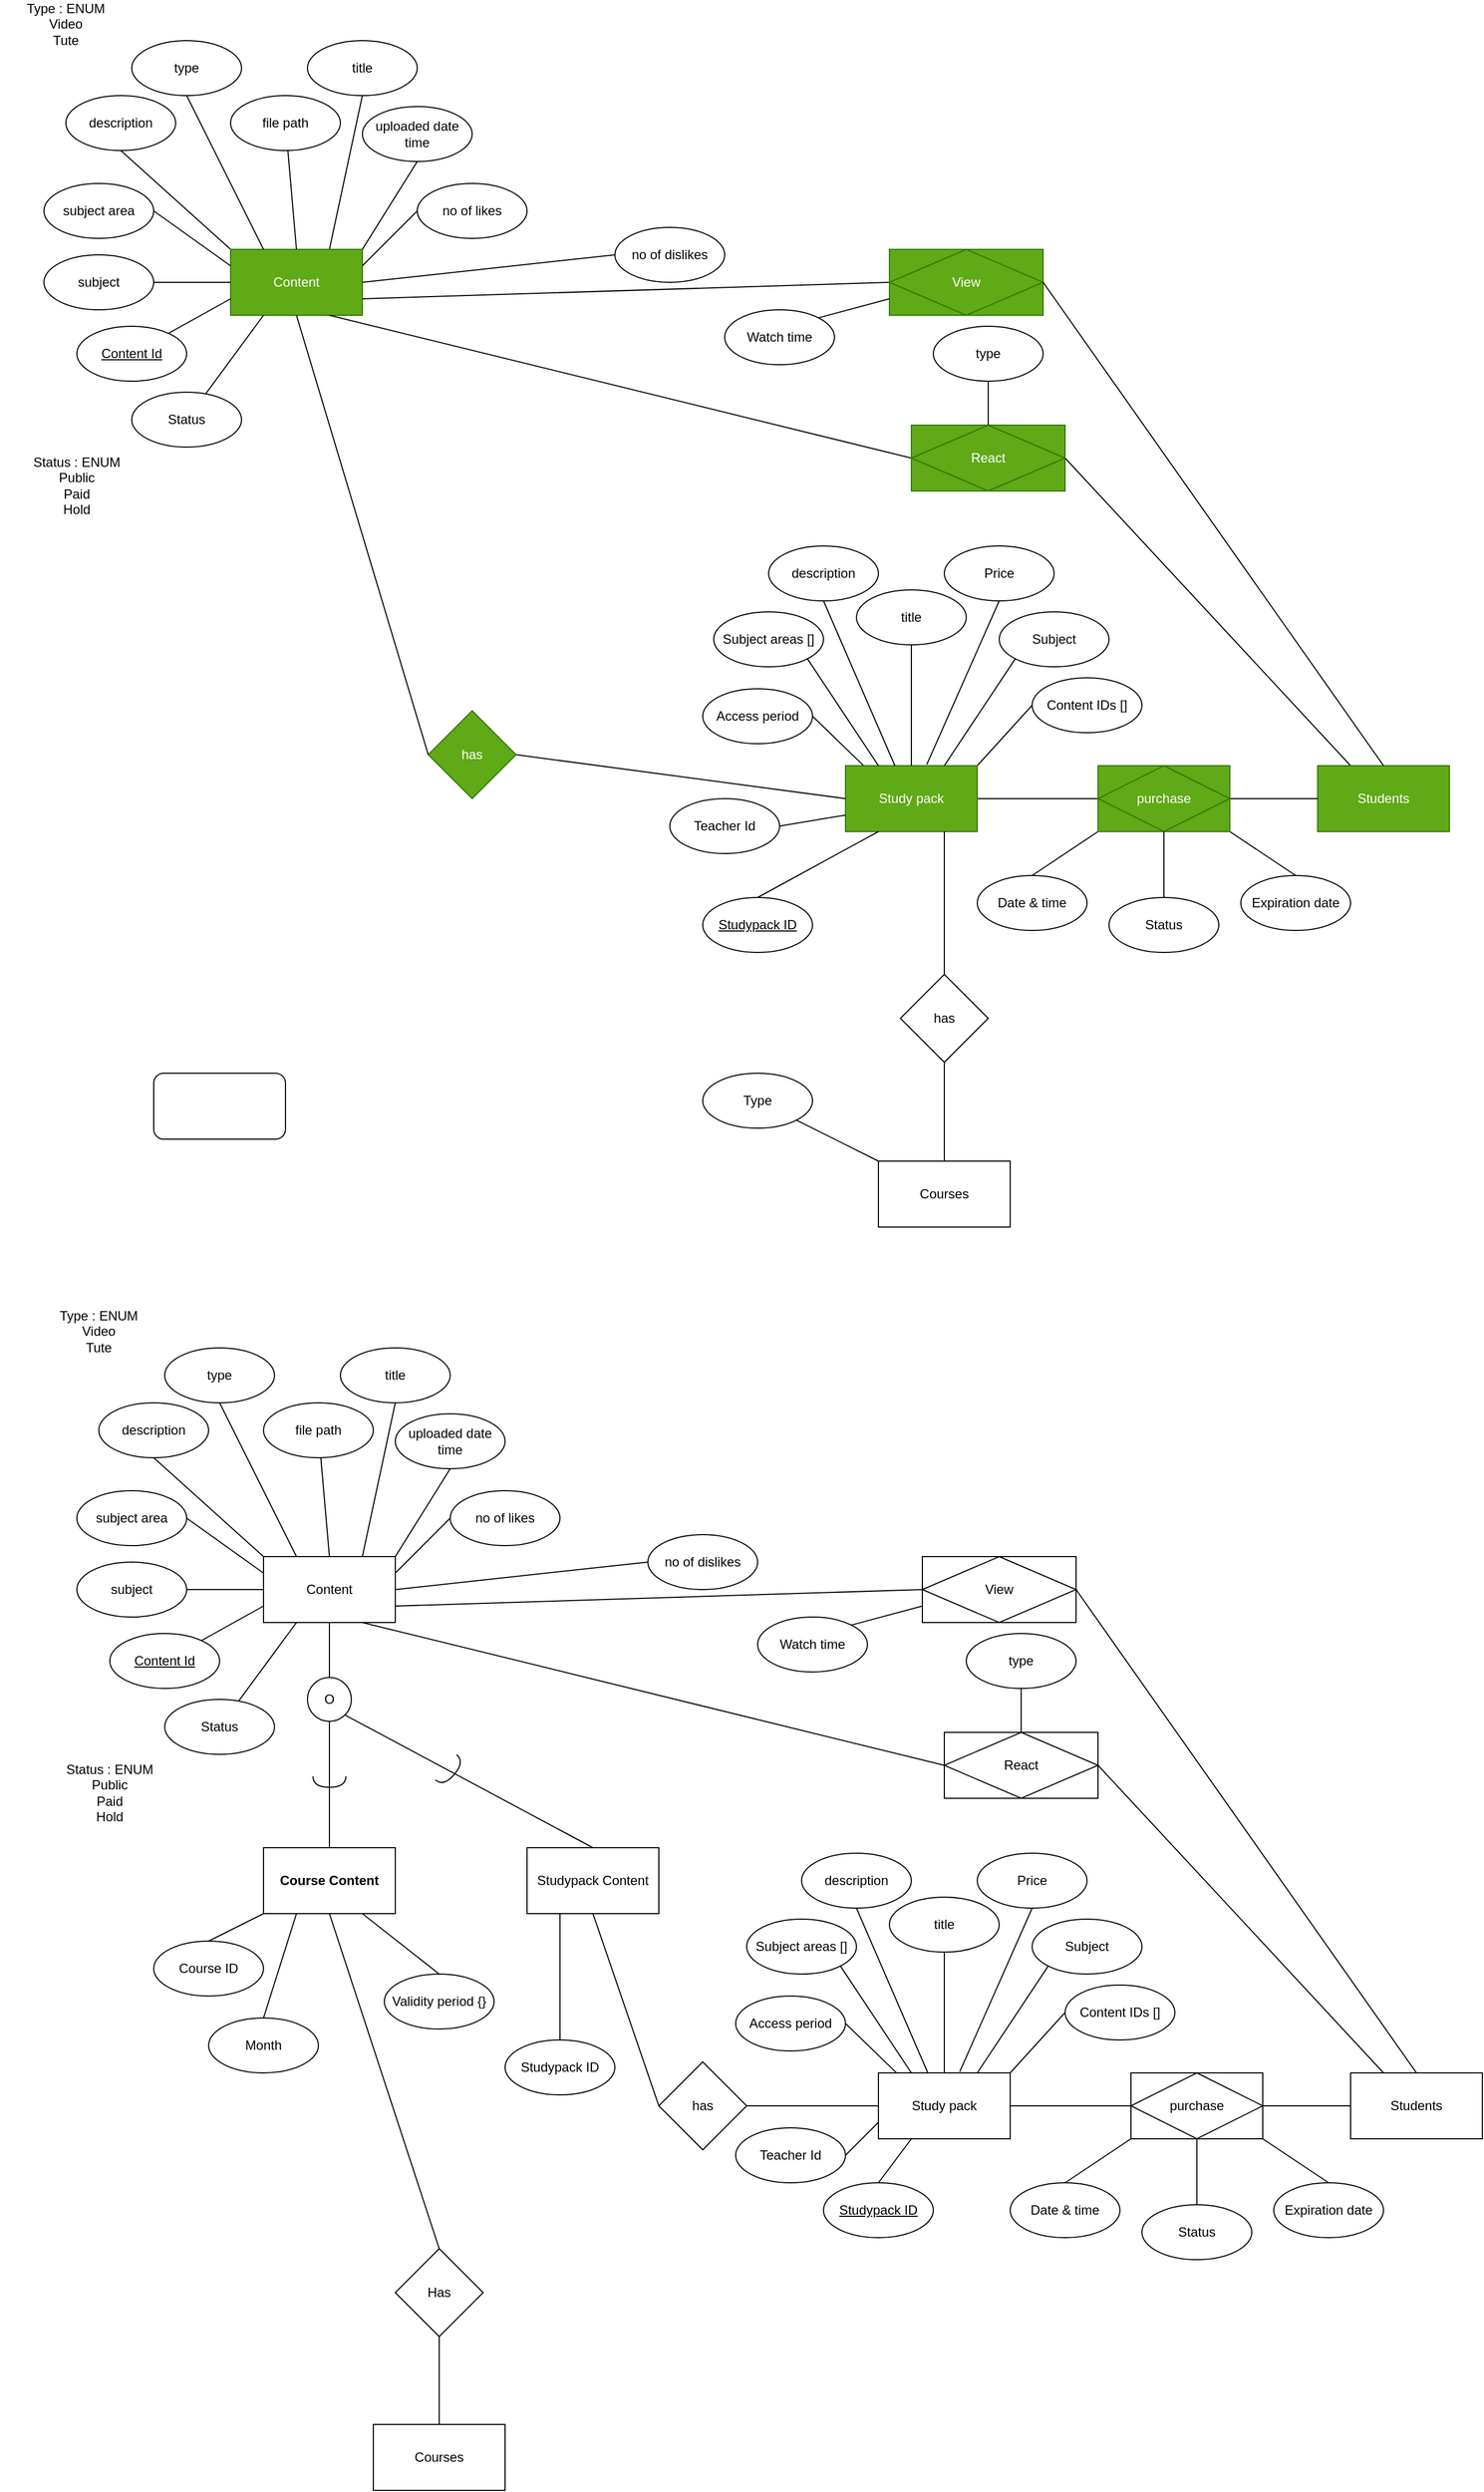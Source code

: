 <mxfile>
    <diagram id="90LHZGtPkR5dIsiS2F3q" name="Page-1">
        <mxGraphModel dx="2300" dy="4057" grid="1" gridSize="10" guides="1" tooltips="1" connect="1" arrows="1" fold="1" page="1" pageScale="1" pageWidth="850" pageHeight="1100" math="0" shadow="0">
            <root>
                <mxCell id="0"/>
                <mxCell id="1" parent="0"/>
                <mxCell id="2" style="edgeStyle=none;html=1;exitX=0.75;exitY=0;exitDx=0;exitDy=0;entryX=0.5;entryY=1;entryDx=0;entryDy=0;endArrow=none;endFill=0;" edge="1" parent="1" source="4" target="6">
                    <mxGeometry relative="1" as="geometry"/>
                </mxCell>
                <mxCell id="3" style="edgeStyle=none;html=1;exitX=0;exitY=0;exitDx=0;exitDy=0;entryX=0.5;entryY=1;entryDx=0;entryDy=0;endArrow=none;endFill=0;" edge="1" parent="1" source="4" target="7">
                    <mxGeometry relative="1" as="geometry"/>
                </mxCell>
                <mxCell id="4" value="Content" style="rounded=0;whiteSpace=wrap;html=1;" vertex="1" parent="1">
                    <mxGeometry x="-1220" y="-890" width="120" height="60" as="geometry"/>
                </mxCell>
                <mxCell id="5" value="type" style="ellipse;whiteSpace=wrap;html=1;" vertex="1" parent="1">
                    <mxGeometry x="-1310" y="-1080" width="100" height="50" as="geometry"/>
                </mxCell>
                <mxCell id="6" value="title" style="ellipse;whiteSpace=wrap;html=1;" vertex="1" parent="1">
                    <mxGeometry x="-1150" y="-1080" width="100" height="50" as="geometry"/>
                </mxCell>
                <mxCell id="7" value="description" style="ellipse;whiteSpace=wrap;html=1;" vertex="1" parent="1">
                    <mxGeometry x="-1370" y="-1030" width="100" height="50" as="geometry"/>
                </mxCell>
                <mxCell id="8" value="subject" style="ellipse;whiteSpace=wrap;html=1;" vertex="1" parent="1">
                    <mxGeometry x="-1390" y="-885" width="100" height="50" as="geometry"/>
                </mxCell>
                <mxCell id="9" value="subject area" style="ellipse;whiteSpace=wrap;html=1;" vertex="1" parent="1">
                    <mxGeometry x="-1390" y="-950" width="100" height="50" as="geometry"/>
                </mxCell>
                <mxCell id="10" value="no of likes" style="ellipse;whiteSpace=wrap;html=1;" vertex="1" parent="1">
                    <mxGeometry x="-1050" y="-950" width="100" height="50" as="geometry"/>
                </mxCell>
                <mxCell id="11" value="no of dislikes" style="ellipse;whiteSpace=wrap;html=1;" vertex="1" parent="1">
                    <mxGeometry x="-870" y="-910" width="100" height="50" as="geometry"/>
                </mxCell>
                <mxCell id="12" value="uploaded date time" style="ellipse;whiteSpace=wrap;html=1;" vertex="1" parent="1">
                    <mxGeometry x="-1100" y="-1020" width="100" height="50" as="geometry"/>
                </mxCell>
                <mxCell id="13" value="file path" style="ellipse;whiteSpace=wrap;html=1;" vertex="1" parent="1">
                    <mxGeometry x="-1220" y="-1030" width="100" height="50" as="geometry"/>
                </mxCell>
                <mxCell id="14" value="" style="endArrow=none;html=1;entryX=0.5;entryY=1;entryDx=0;entryDy=0;" edge="1" parent="1" target="5">
                    <mxGeometry width="50" height="50" relative="1" as="geometry">
                        <mxPoint x="-1190" y="-890" as="sourcePoint"/>
                        <mxPoint x="-1090" y="-850" as="targetPoint"/>
                    </mxGeometry>
                </mxCell>
                <mxCell id="15" value="" style="endArrow=none;html=1;exitX=1;exitY=0;exitDx=0;exitDy=0;entryX=0.5;entryY=1;entryDx=0;entryDy=0;" edge="1" parent="1" source="4" target="12">
                    <mxGeometry width="50" height="50" relative="1" as="geometry">
                        <mxPoint x="-1180" y="-880" as="sourcePoint"/>
                        <mxPoint x="-1260" y="-955" as="targetPoint"/>
                    </mxGeometry>
                </mxCell>
                <mxCell id="16" value="" style="endArrow=none;html=1;exitX=0.5;exitY=0;exitDx=0;exitDy=0;" edge="1" parent="1" source="4" target="13">
                    <mxGeometry width="50" height="50" relative="1" as="geometry">
                        <mxPoint x="-1150" y="-880" as="sourcePoint"/>
                        <mxPoint x="-1120" y="-1020" as="targetPoint"/>
                    </mxGeometry>
                </mxCell>
                <mxCell id="17" value="" style="endArrow=none;html=1;exitX=0;exitY=0.25;exitDx=0;exitDy=0;entryX=1;entryY=0.5;entryDx=0;entryDy=0;" edge="1" parent="1" source="4" target="9">
                    <mxGeometry width="50" height="50" relative="1" as="geometry">
                        <mxPoint x="-1180" y="-880" as="sourcePoint"/>
                        <mxPoint x="-1260" y="-955" as="targetPoint"/>
                    </mxGeometry>
                </mxCell>
                <mxCell id="18" value="" style="endArrow=none;html=1;exitX=1;exitY=0.25;exitDx=0;exitDy=0;entryX=0;entryY=0.5;entryDx=0;entryDy=0;" edge="1" parent="1" source="4" target="10">
                    <mxGeometry width="50" height="50" relative="1" as="geometry">
                        <mxPoint x="-1210" y="-865" as="sourcePoint"/>
                        <mxPoint x="-1280" y="-885" as="targetPoint"/>
                    </mxGeometry>
                </mxCell>
                <mxCell id="19" value="" style="endArrow=none;html=1;exitX=1;exitY=0.5;exitDx=0;exitDy=0;entryX=0;entryY=0.5;entryDx=0;entryDy=0;" edge="1" parent="1" source="4" target="11">
                    <mxGeometry width="50" height="50" relative="1" as="geometry">
                        <mxPoint x="-1210" y="-820" as="sourcePoint"/>
                        <mxPoint x="-1262.9" y="-728.7" as="targetPoint"/>
                    </mxGeometry>
                </mxCell>
                <mxCell id="20" value="" style="endArrow=none;html=1;exitX=0;exitY=0.5;exitDx=0;exitDy=0;entryX=1;entryY=0.5;entryDx=0;entryDy=0;" edge="1" parent="1" source="4" target="8">
                    <mxGeometry width="50" height="50" relative="1" as="geometry">
                        <mxPoint x="-1210.0" y="-835" as="sourcePoint"/>
                        <mxPoint x="-1303.4" y="-818.1" as="targetPoint"/>
                    </mxGeometry>
                </mxCell>
                <mxCell id="21" style="edgeStyle=none;html=1;exitX=0.25;exitY=0;exitDx=0;exitDy=0;entryX=1;entryY=0.5;entryDx=0;entryDy=0;endArrow=none;endFill=0;" edge="1" parent="1" source="22" target="74">
                    <mxGeometry relative="1" as="geometry"/>
                </mxCell>
                <mxCell id="22" value="Students" style="rounded=0;whiteSpace=wrap;html=1;" vertex="1" parent="1">
                    <mxGeometry x="-230" y="-420" width="120" height="60" as="geometry"/>
                </mxCell>
                <mxCell id="23" style="edgeStyle=none;html=1;exitX=1;exitY=0.5;exitDx=0;exitDy=0;entryX=0;entryY=0.5;entryDx=0;entryDy=0;endArrow=none;endFill=0;" edge="1" parent="1" source="25" target="44">
                    <mxGeometry relative="1" as="geometry"/>
                </mxCell>
                <mxCell id="24" style="edgeStyle=none;html=1;exitX=1;exitY=0;exitDx=0;exitDy=0;entryX=0;entryY=0.5;entryDx=0;entryDy=0;endArrow=none;endFill=0;" edge="1" parent="1" source="25" target="75">
                    <mxGeometry relative="1" as="geometry"/>
                </mxCell>
                <mxCell id="25" value="Study pack" style="rounded=0;whiteSpace=wrap;html=1;" vertex="1" parent="1">
                    <mxGeometry x="-660" y="-420" width="120" height="60" as="geometry"/>
                </mxCell>
                <mxCell id="26" style="edgeStyle=none;html=1;exitX=0.5;exitY=1;exitDx=0;exitDy=0;entryX=0.5;entryY=0;entryDx=0;entryDy=0;endArrow=none;endFill=0;" edge="1" parent="1" source="27" target="25">
                    <mxGeometry relative="1" as="geometry"/>
                </mxCell>
                <mxCell id="27" value="title" style="ellipse;whiteSpace=wrap;html=1;" vertex="1" parent="1">
                    <mxGeometry x="-650" y="-580" width="100" height="50" as="geometry"/>
                </mxCell>
                <mxCell id="28" style="edgeStyle=none;html=1;exitX=0.5;exitY=1;exitDx=0;exitDy=0;entryX=0.375;entryY=0;entryDx=0;entryDy=0;entryPerimeter=0;endArrow=none;endFill=0;" edge="1" parent="1" source="29" target="25">
                    <mxGeometry relative="1" as="geometry"/>
                </mxCell>
                <mxCell id="29" value="description" style="ellipse;whiteSpace=wrap;html=1;" vertex="1" parent="1">
                    <mxGeometry x="-730" y="-620" width="100" height="50" as="geometry"/>
                </mxCell>
                <mxCell id="30" style="edgeStyle=none;html=1;exitX=1;exitY=1;exitDx=0;exitDy=0;entryX=0.25;entryY=0;entryDx=0;entryDy=0;endArrow=none;endFill=0;" edge="1" parent="1" source="31" target="25">
                    <mxGeometry relative="1" as="geometry"/>
                </mxCell>
                <mxCell id="31" value="Subject areas []" style="ellipse;whiteSpace=wrap;html=1;" vertex="1" parent="1">
                    <mxGeometry x="-780" y="-560" width="100" height="50" as="geometry"/>
                </mxCell>
                <mxCell id="32" style="edgeStyle=none;html=1;exitX=0;exitY=1;exitDx=0;exitDy=0;entryX=0.75;entryY=0;entryDx=0;entryDy=0;endArrow=none;endFill=0;" edge="1" parent="1" source="33" target="25">
                    <mxGeometry relative="1" as="geometry"/>
                </mxCell>
                <mxCell id="33" value="Subject" style="ellipse;whiteSpace=wrap;html=1;" vertex="1" parent="1">
                    <mxGeometry x="-520" y="-560" width="100" height="50" as="geometry"/>
                </mxCell>
                <mxCell id="34" style="edgeStyle=none;html=1;exitX=0.5;exitY=1;exitDx=0;exitDy=0;entryX=0.617;entryY=-0.017;entryDx=0;entryDy=0;entryPerimeter=0;endArrow=none;endFill=0;" edge="1" parent="1" source="35" target="25">
                    <mxGeometry relative="1" as="geometry"/>
                </mxCell>
                <mxCell id="35" value="Price" style="ellipse;whiteSpace=wrap;html=1;" vertex="1" parent="1">
                    <mxGeometry x="-570" y="-620" width="100" height="50" as="geometry"/>
                </mxCell>
                <mxCell id="36" style="edgeStyle=none;html=1;exitX=0.5;exitY=0;exitDx=0;exitDy=0;entryX=0.5;entryY=1;entryDx=0;entryDy=0;endArrow=none;endFill=0;" edge="1" parent="1" source="37" target="47">
                    <mxGeometry relative="1" as="geometry"/>
                </mxCell>
                <mxCell id="37" value="Courses" style="rounded=0;whiteSpace=wrap;html=1;" vertex="1" parent="1">
                    <mxGeometry x="-1120" y="-100" width="120" height="60" as="geometry"/>
                </mxCell>
                <mxCell id="38" style="edgeStyle=none;html=1;exitX=1;exitY=0.5;exitDx=0;exitDy=0;entryX=0;entryY=0.5;entryDx=0;entryDy=0;endArrow=none;endFill=0;" edge="1" parent="1" source="40" target="25">
                    <mxGeometry relative="1" as="geometry"/>
                </mxCell>
                <mxCell id="39" style="edgeStyle=none;html=1;exitX=0;exitY=0.5;exitDx=0;exitDy=0;entryX=0.5;entryY=1;entryDx=0;entryDy=0;endArrow=none;endFill=0;" edge="1" parent="1" source="40" target="58">
                    <mxGeometry relative="1" as="geometry"/>
                </mxCell>
                <mxCell id="40" value="has" style="rhombus;whiteSpace=wrap;html=1;" vertex="1" parent="1">
                    <mxGeometry x="-860" y="-430" width="80" height="80" as="geometry"/>
                </mxCell>
                <mxCell id="41" style="edgeStyle=none;html=1;exitX=1;exitY=0.5;exitDx=0;exitDy=0;entryX=0;entryY=0.5;entryDx=0;entryDy=0;endArrow=none;endFill=0;" edge="1" parent="1" source="44" target="22">
                    <mxGeometry relative="1" as="geometry"/>
                </mxCell>
                <mxCell id="42" style="edgeStyle=none;html=1;exitX=0;exitY=1;exitDx=0;exitDy=0;entryX=0.5;entryY=0;entryDx=0;entryDy=0;endArrow=none;endFill=0;" edge="1" parent="1" source="44" target="50">
                    <mxGeometry relative="1" as="geometry"/>
                </mxCell>
                <mxCell id="43" style="edgeStyle=none;html=1;exitX=1;exitY=1;exitDx=0;exitDy=0;entryX=0.5;entryY=0;entryDx=0;entryDy=0;endArrow=none;endFill=0;" edge="1" parent="1" source="44" target="72">
                    <mxGeometry relative="1" as="geometry"/>
                </mxCell>
                <mxCell id="44" value="purchase" style="shape=associativeEntity;whiteSpace=wrap;html=1;align=center;" vertex="1" parent="1">
                    <mxGeometry x="-430" y="-420" width="120" height="60" as="geometry"/>
                </mxCell>
                <mxCell id="45" style="edgeStyle=none;html=1;exitX=0.5;exitY=0;exitDx=0;exitDy=0;entryX=0.5;entryY=1;entryDx=0;entryDy=0;endArrow=none;endFill=0;" edge="1" parent="1" source="55" target="4">
                    <mxGeometry relative="1" as="geometry">
                        <mxPoint x="-1160" y="-730" as="sourcePoint"/>
                    </mxGeometry>
                </mxCell>
                <mxCell id="46" style="edgeStyle=none;html=1;exitX=0.5;exitY=0;exitDx=0;exitDy=0;entryX=0.5;entryY=1;entryDx=0;entryDy=0;endArrow=none;endFill=0;" edge="1" parent="1" source="47" target="57">
                    <mxGeometry relative="1" as="geometry"/>
                </mxCell>
                <mxCell id="47" value="Has" style="rhombus;whiteSpace=wrap;html=1;" vertex="1" parent="1">
                    <mxGeometry x="-1100" y="-260" width="80" height="80" as="geometry"/>
                </mxCell>
                <mxCell id="48" style="edgeStyle=none;html=1;exitX=1;exitY=0.5;exitDx=0;exitDy=0;entryX=0.135;entryY=-0.005;entryDx=0;entryDy=0;entryPerimeter=0;endArrow=none;endFill=0;" edge="1" parent="1" source="49" target="25">
                    <mxGeometry relative="1" as="geometry"/>
                </mxCell>
                <mxCell id="49" value="Access period" style="ellipse;whiteSpace=wrap;html=1;" vertex="1" parent="1">
                    <mxGeometry x="-790" y="-490" width="100" height="50" as="geometry"/>
                </mxCell>
                <mxCell id="50" value="Date &amp;amp; time" style="ellipse;whiteSpace=wrap;html=1;" vertex="1" parent="1">
                    <mxGeometry x="-540" y="-320" width="100" height="50" as="geometry"/>
                </mxCell>
                <mxCell id="51" style="edgeStyle=none;html=1;exitX=0.5;exitY=0;exitDx=0;exitDy=0;entryX=0.5;entryY=1;entryDx=0;entryDy=0;endArrow=none;endFill=0;" edge="1" parent="1" source="52" target="44">
                    <mxGeometry relative="1" as="geometry"/>
                </mxCell>
                <mxCell id="52" value="Status" style="ellipse;whiteSpace=wrap;html=1;" vertex="1" parent="1">
                    <mxGeometry x="-420" y="-300" width="100" height="50" as="geometry"/>
                </mxCell>
                <mxCell id="53" style="edgeStyle=none;html=1;exitX=0.5;exitY=1;exitDx=0;exitDy=0;entryX=0.5;entryY=0;entryDx=0;entryDy=0;endArrow=none;endFill=0;" edge="1" parent="1" source="55" target="57">
                    <mxGeometry relative="1" as="geometry"/>
                </mxCell>
                <mxCell id="54" style="edgeStyle=none;html=1;exitX=1;exitY=1;exitDx=0;exitDy=0;entryX=0.5;entryY=0;entryDx=0;entryDy=0;endArrow=none;endFill=0;" edge="1" parent="1" source="55" target="58">
                    <mxGeometry relative="1" as="geometry"/>
                </mxCell>
                <mxCell id="55" value="O" style="ellipse;whiteSpace=wrap;html=1;aspect=fixed;" vertex="1" parent="1">
                    <mxGeometry x="-1180" y="-780" width="40" height="40" as="geometry"/>
                </mxCell>
                <mxCell id="56" style="edgeStyle=none;html=1;exitX=0.75;exitY=1;exitDx=0;exitDy=0;entryX=0.5;entryY=0;entryDx=0;entryDy=0;endArrow=none;endFill=0;" edge="1" parent="1" source="57" target="61">
                    <mxGeometry relative="1" as="geometry"/>
                </mxCell>
                <mxCell id="57" value="Course Content" style="rounded=0;whiteSpace=wrap;html=1;fontStyle=1" vertex="1" parent="1">
                    <mxGeometry x="-1220" y="-625" width="120" height="60" as="geometry"/>
                </mxCell>
                <mxCell id="58" value="Studypack Content" style="rounded=0;whiteSpace=wrap;html=1;" vertex="1" parent="1">
                    <mxGeometry x="-980" y="-625" width="120" height="60" as="geometry"/>
                </mxCell>
                <mxCell id="59" style="edgeStyle=none;html=1;exitX=0.5;exitY=0;exitDx=0;exitDy=0;entryX=0.25;entryY=1;entryDx=0;entryDy=0;endArrow=none;endFill=0;" edge="1" parent="1" source="60" target="57">
                    <mxGeometry relative="1" as="geometry"/>
                </mxCell>
                <mxCell id="60" value="Month" style="ellipse;whiteSpace=wrap;html=1;" vertex="1" parent="1">
                    <mxGeometry x="-1270" y="-470" width="100" height="50" as="geometry"/>
                </mxCell>
                <mxCell id="61" value="Validity period {}" style="ellipse;whiteSpace=wrap;html=1;" vertex="1" parent="1">
                    <mxGeometry x="-1110" y="-510" width="100" height="50" as="geometry"/>
                </mxCell>
                <mxCell id="62" style="edgeStyle=none;html=1;exitX=0.5;exitY=0;exitDx=0;exitDy=0;entryX=0;entryY=1;entryDx=0;entryDy=0;endArrow=none;endFill=0;" edge="1" parent="1" source="63" target="57">
                    <mxGeometry relative="1" as="geometry"/>
                </mxCell>
                <mxCell id="63" value="Course ID" style="ellipse;whiteSpace=wrap;html=1;" vertex="1" parent="1">
                    <mxGeometry x="-1320" y="-540" width="100" height="50" as="geometry"/>
                </mxCell>
                <mxCell id="64" style="edgeStyle=none;html=1;exitX=0.5;exitY=0;exitDx=0;exitDy=0;entryX=0.25;entryY=1;entryDx=0;entryDy=0;endArrow=none;endFill=0;" edge="1" parent="1" source="65" target="58">
                    <mxGeometry relative="1" as="geometry"/>
                </mxCell>
                <mxCell id="65" value="Studypack ID" style="ellipse;whiteSpace=wrap;html=1;" vertex="1" parent="1">
                    <mxGeometry x="-1000" y="-450" width="100" height="50" as="geometry"/>
                </mxCell>
                <mxCell id="66" style="edgeStyle=none;html=1;exitX=0.5;exitY=0;exitDx=0;exitDy=0;entryX=0.25;entryY=1;entryDx=0;entryDy=0;endArrow=none;endFill=0;" edge="1" parent="1" source="67" target="25">
                    <mxGeometry relative="1" as="geometry"/>
                </mxCell>
                <mxCell id="67" value="&lt;u&gt;Studypack ID&lt;/u&gt;" style="ellipse;whiteSpace=wrap;html=1;" vertex="1" parent="1">
                    <mxGeometry x="-710" y="-320" width="100" height="50" as="geometry"/>
                </mxCell>
                <mxCell id="68" style="edgeStyle=none;html=1;entryX=0.25;entryY=1;entryDx=0;entryDy=0;endArrow=none;endFill=0;" edge="1" parent="1" source="69" target="4">
                    <mxGeometry relative="1" as="geometry"/>
                </mxCell>
                <mxCell id="69" value="Status" style="ellipse;whiteSpace=wrap;html=1;" vertex="1" parent="1">
                    <mxGeometry x="-1310" y="-760" width="100" height="50" as="geometry"/>
                </mxCell>
                <mxCell id="70" value="" style="shape=requiredInterface;html=1;verticalLabelPosition=bottom;sketch=0;rotation=90;" vertex="1" parent="1">
                    <mxGeometry x="-1165" y="-700" width="10" height="30" as="geometry"/>
                </mxCell>
                <mxCell id="71" value="" style="shape=requiredInterface;html=1;verticalLabelPosition=bottom;sketch=0;rotation=40;" vertex="1" parent="1">
                    <mxGeometry x="-1055" y="-710" width="10" height="30" as="geometry"/>
                </mxCell>
                <mxCell id="72" value="Expiration date" style="ellipse;whiteSpace=wrap;html=1;" vertex="1" parent="1">
                    <mxGeometry x="-300" y="-320" width="100" height="50" as="geometry"/>
                </mxCell>
                <mxCell id="73" style="html=1;exitX=0;exitY=0.5;exitDx=0;exitDy=0;entryX=0.75;entryY=1;entryDx=0;entryDy=0;endArrow=none;endFill=0;" edge="1" parent="1" source="74" target="4">
                    <mxGeometry relative="1" as="geometry"/>
                </mxCell>
                <mxCell id="74" value="React" style="shape=associativeEntity;whiteSpace=wrap;html=1;align=center;" vertex="1" parent="1">
                    <mxGeometry x="-600" y="-730" width="140" height="60" as="geometry"/>
                </mxCell>
                <mxCell id="75" value="Content IDs []" style="ellipse;whiteSpace=wrap;html=1;" vertex="1" parent="1">
                    <mxGeometry x="-490" y="-500" width="100" height="50" as="geometry"/>
                </mxCell>
                <mxCell id="76" value="" style="edgeStyle=none;html=1;endArrow=none;endFill=0;entryX=0;entryY=0.75;entryDx=0;entryDy=0;" edge="1" parent="1" source="77" target="4">
                    <mxGeometry relative="1" as="geometry"/>
                </mxCell>
                <mxCell id="77" value="&lt;u&gt;Content Id&lt;/u&gt;" style="ellipse;whiteSpace=wrap;html=1;" vertex="1" parent="1">
                    <mxGeometry x="-1360" y="-820" width="100" height="50" as="geometry"/>
                </mxCell>
                <mxCell id="78" style="edgeStyle=none;html=1;exitX=1;exitY=0.5;exitDx=0;exitDy=0;entryX=0;entryY=0.75;entryDx=0;entryDy=0;endArrow=none;endFill=0;" edge="1" parent="1" source="79" target="25">
                    <mxGeometry relative="1" as="geometry"/>
                </mxCell>
                <mxCell id="79" value="Teacher Id" style="ellipse;whiteSpace=wrap;html=1;" vertex="1" parent="1">
                    <mxGeometry x="-790" y="-370" width="100" height="50" as="geometry"/>
                </mxCell>
                <mxCell id="80" style="edgeStyle=none;html=1;exitX=0.5;exitY=1;exitDx=0;exitDy=0;entryX=0.5;entryY=0;entryDx=0;entryDy=0;endArrow=none;endFill=0;" edge="1" parent="1" source="81" target="74">
                    <mxGeometry relative="1" as="geometry"/>
                </mxCell>
                <mxCell id="81" value="type" style="ellipse;whiteSpace=wrap;html=1;" vertex="1" parent="1">
                    <mxGeometry x="-580" y="-820" width="100" height="50" as="geometry"/>
                </mxCell>
                <mxCell id="82" style="edgeStyle=none;html=1;exitX=0;exitY=0.5;exitDx=0;exitDy=0;entryX=1;entryY=0.75;entryDx=0;entryDy=0;endArrow=none;endFill=0;" edge="1" parent="1" source="83" target="4">
                    <mxGeometry relative="1" as="geometry"/>
                </mxCell>
                <mxCell id="83" value="View" style="shape=associativeEntity;whiteSpace=wrap;html=1;align=center;" vertex="1" parent="1">
                    <mxGeometry x="-620" y="-890" width="140" height="60" as="geometry"/>
                </mxCell>
                <mxCell id="84" style="edgeStyle=none;html=1;exitX=1;exitY=0;exitDx=0;exitDy=0;entryX=0;entryY=0.75;entryDx=0;entryDy=0;endArrow=none;endFill=0;" edge="1" parent="1" source="85" target="83">
                    <mxGeometry relative="1" as="geometry"/>
                </mxCell>
                <mxCell id="85" value="Watch time" style="ellipse;whiteSpace=wrap;html=1;" vertex="1" parent="1">
                    <mxGeometry x="-770" y="-835" width="100" height="50" as="geometry"/>
                </mxCell>
                <mxCell id="86" value="Type : ENUM&lt;br&gt;Video&lt;br&gt;Tute" style="text;html=1;strokeColor=none;fillColor=none;align=center;verticalAlign=middle;whiteSpace=wrap;rounded=0;" vertex="1" parent="1">
                    <mxGeometry x="-1430" y="-1110" width="120" height="30" as="geometry"/>
                </mxCell>
                <mxCell id="87" value="Status : ENUM&lt;br&gt;Public&lt;br&gt;Paid&lt;br&gt;Hold" style="text;html=1;strokeColor=none;fillColor=none;align=center;verticalAlign=middle;whiteSpace=wrap;rounded=0;" vertex="1" parent="1">
                    <mxGeometry x="-1420" y="-690" width="120" height="30" as="geometry"/>
                </mxCell>
                <mxCell id="88" style="edgeStyle=none;html=1;exitX=0.5;exitY=0;exitDx=0;exitDy=0;entryX=1;entryY=0.5;entryDx=0;entryDy=0;endArrow=none;endFill=0;" edge="1" parent="1" source="22" target="83">
                    <mxGeometry relative="1" as="geometry"/>
                </mxCell>
                <mxCell id="89" style="edgeStyle=none;html=1;exitX=0.75;exitY=0;exitDx=0;exitDy=0;entryX=0.5;entryY=1;entryDx=0;entryDy=0;endArrow=none;endFill=0;" edge="1" parent="1" source="91" target="93">
                    <mxGeometry relative="1" as="geometry"/>
                </mxCell>
                <mxCell id="90" style="edgeStyle=none;html=1;exitX=0;exitY=0;exitDx=0;exitDy=0;entryX=0.5;entryY=1;entryDx=0;entryDy=0;endArrow=none;endFill=0;" edge="1" parent="1" source="91" target="94">
                    <mxGeometry relative="1" as="geometry"/>
                </mxCell>
                <mxCell id="91" value="Content" style="rounded=0;whiteSpace=wrap;html=1;fillColor=#60a917;fontColor=#ffffff;strokeColor=#2D7600;" vertex="1" parent="1">
                    <mxGeometry x="-1250" y="-2080" width="120" height="60" as="geometry"/>
                </mxCell>
                <mxCell id="92" value="type" style="ellipse;whiteSpace=wrap;html=1;" vertex="1" parent="1">
                    <mxGeometry x="-1340" y="-2270" width="100" height="50" as="geometry"/>
                </mxCell>
                <mxCell id="93" value="title" style="ellipse;whiteSpace=wrap;html=1;" vertex="1" parent="1">
                    <mxGeometry x="-1180" y="-2270" width="100" height="50" as="geometry"/>
                </mxCell>
                <mxCell id="94" value="description" style="ellipse;whiteSpace=wrap;html=1;" vertex="1" parent="1">
                    <mxGeometry x="-1400" y="-2220" width="100" height="50" as="geometry"/>
                </mxCell>
                <mxCell id="95" value="subject" style="ellipse;whiteSpace=wrap;html=1;" vertex="1" parent="1">
                    <mxGeometry x="-1420" y="-2075" width="100" height="50" as="geometry"/>
                </mxCell>
                <mxCell id="96" value="subject area" style="ellipse;whiteSpace=wrap;html=1;" vertex="1" parent="1">
                    <mxGeometry x="-1420" y="-2140" width="100" height="50" as="geometry"/>
                </mxCell>
                <mxCell id="97" value="no of likes" style="ellipse;whiteSpace=wrap;html=1;" vertex="1" parent="1">
                    <mxGeometry x="-1080" y="-2140" width="100" height="50" as="geometry"/>
                </mxCell>
                <mxCell id="98" value="no of dislikes" style="ellipse;whiteSpace=wrap;html=1;" vertex="1" parent="1">
                    <mxGeometry x="-900" y="-2100" width="100" height="50" as="geometry"/>
                </mxCell>
                <mxCell id="99" value="uploaded date time" style="ellipse;whiteSpace=wrap;html=1;" vertex="1" parent="1">
                    <mxGeometry x="-1130" y="-2210" width="100" height="50" as="geometry"/>
                </mxCell>
                <mxCell id="100" value="file path" style="ellipse;whiteSpace=wrap;html=1;" vertex="1" parent="1">
                    <mxGeometry x="-1250" y="-2220" width="100" height="50" as="geometry"/>
                </mxCell>
                <mxCell id="101" value="" style="endArrow=none;html=1;entryX=0.5;entryY=1;entryDx=0;entryDy=0;" edge="1" parent="1" target="92">
                    <mxGeometry width="50" height="50" relative="1" as="geometry">
                        <mxPoint x="-1220" y="-2080" as="sourcePoint"/>
                        <mxPoint x="-1120" y="-2040" as="targetPoint"/>
                    </mxGeometry>
                </mxCell>
                <mxCell id="102" value="" style="endArrow=none;html=1;exitX=1;exitY=0;exitDx=0;exitDy=0;entryX=0.5;entryY=1;entryDx=0;entryDy=0;" edge="1" parent="1" source="91" target="99">
                    <mxGeometry width="50" height="50" relative="1" as="geometry">
                        <mxPoint x="-1210" y="-2070" as="sourcePoint"/>
                        <mxPoint x="-1290" y="-2145" as="targetPoint"/>
                    </mxGeometry>
                </mxCell>
                <mxCell id="103" value="" style="endArrow=none;html=1;exitX=0.5;exitY=0;exitDx=0;exitDy=0;" edge="1" parent="1" source="91" target="100">
                    <mxGeometry width="50" height="50" relative="1" as="geometry">
                        <mxPoint x="-1180" y="-2070" as="sourcePoint"/>
                        <mxPoint x="-1150" y="-2210" as="targetPoint"/>
                    </mxGeometry>
                </mxCell>
                <mxCell id="104" value="" style="endArrow=none;html=1;exitX=0;exitY=0.25;exitDx=0;exitDy=0;entryX=1;entryY=0.5;entryDx=0;entryDy=0;" edge="1" parent="1" source="91" target="96">
                    <mxGeometry width="50" height="50" relative="1" as="geometry">
                        <mxPoint x="-1210" y="-2070" as="sourcePoint"/>
                        <mxPoint x="-1290" y="-2145" as="targetPoint"/>
                    </mxGeometry>
                </mxCell>
                <mxCell id="105" value="" style="endArrow=none;html=1;exitX=1;exitY=0.25;exitDx=0;exitDy=0;entryX=0;entryY=0.5;entryDx=0;entryDy=0;" edge="1" parent="1" source="91" target="97">
                    <mxGeometry width="50" height="50" relative="1" as="geometry">
                        <mxPoint x="-1240" y="-2055" as="sourcePoint"/>
                        <mxPoint x="-1310" y="-2075" as="targetPoint"/>
                    </mxGeometry>
                </mxCell>
                <mxCell id="106" value="" style="endArrow=none;html=1;exitX=1;exitY=0.5;exitDx=0;exitDy=0;entryX=0;entryY=0.5;entryDx=0;entryDy=0;" edge="1" parent="1" source="91" target="98">
                    <mxGeometry width="50" height="50" relative="1" as="geometry">
                        <mxPoint x="-1240" y="-2010" as="sourcePoint"/>
                        <mxPoint x="-1292.9" y="-1918.7" as="targetPoint"/>
                    </mxGeometry>
                </mxCell>
                <mxCell id="107" value="" style="endArrow=none;html=1;exitX=0;exitY=0.5;exitDx=0;exitDy=0;entryX=1;entryY=0.5;entryDx=0;entryDy=0;" edge="1" parent="1" source="91" target="95">
                    <mxGeometry width="50" height="50" relative="1" as="geometry">
                        <mxPoint x="-1240.0" y="-2025" as="sourcePoint"/>
                        <mxPoint x="-1333.4" y="-2008.1" as="targetPoint"/>
                    </mxGeometry>
                </mxCell>
                <mxCell id="108" style="edgeStyle=none;html=1;exitX=0.25;exitY=0;exitDx=0;exitDy=0;entryX=1;entryY=0.5;entryDx=0;entryDy=0;endArrow=none;endFill=0;" edge="1" parent="1" source="109" target="143">
                    <mxGeometry relative="1" as="geometry"/>
                </mxCell>
                <mxCell id="109" value="Students" style="rounded=0;whiteSpace=wrap;html=1;fillColor=#60a917;fontColor=#ffffff;strokeColor=#2D7600;" vertex="1" parent="1">
                    <mxGeometry x="-260" y="-1610" width="120" height="60" as="geometry"/>
                </mxCell>
                <mxCell id="110" style="edgeStyle=none;html=1;exitX=1;exitY=0.5;exitDx=0;exitDy=0;entryX=0;entryY=0.5;entryDx=0;entryDy=0;endArrow=none;endFill=0;" edge="1" parent="1" source="112" target="130">
                    <mxGeometry relative="1" as="geometry"/>
                </mxCell>
                <mxCell id="111" style="edgeStyle=none;html=1;exitX=1;exitY=0;exitDx=0;exitDy=0;entryX=0;entryY=0.5;entryDx=0;entryDy=0;endArrow=none;endFill=0;" edge="1" parent="1" source="112" target="144">
                    <mxGeometry relative="1" as="geometry"/>
                </mxCell>
                <mxCell id="112" value="Study pack" style="rounded=0;whiteSpace=wrap;html=1;fillColor=#60a917;fontColor=#ffffff;strokeColor=#2D7600;" vertex="1" parent="1">
                    <mxGeometry x="-690" y="-1610" width="120" height="60" as="geometry"/>
                </mxCell>
                <mxCell id="113" style="edgeStyle=none;html=1;exitX=0.5;exitY=1;exitDx=0;exitDy=0;entryX=0.5;entryY=0;entryDx=0;entryDy=0;endArrow=none;endFill=0;" edge="1" parent="1" source="114" target="112">
                    <mxGeometry relative="1" as="geometry"/>
                </mxCell>
                <mxCell id="114" value="title" style="ellipse;whiteSpace=wrap;html=1;" vertex="1" parent="1">
                    <mxGeometry x="-680" y="-1770" width="100" height="50" as="geometry"/>
                </mxCell>
                <mxCell id="115" style="edgeStyle=none;html=1;exitX=0.5;exitY=1;exitDx=0;exitDy=0;entryX=0.375;entryY=0;entryDx=0;entryDy=0;entryPerimeter=0;endArrow=none;endFill=0;" edge="1" parent="1" source="116" target="112">
                    <mxGeometry relative="1" as="geometry"/>
                </mxCell>
                <mxCell id="116" value="description" style="ellipse;whiteSpace=wrap;html=1;" vertex="1" parent="1">
                    <mxGeometry x="-760" y="-1810" width="100" height="50" as="geometry"/>
                </mxCell>
                <mxCell id="117" style="edgeStyle=none;html=1;exitX=1;exitY=1;exitDx=0;exitDy=0;entryX=0.25;entryY=0;entryDx=0;entryDy=0;endArrow=none;endFill=0;" edge="1" parent="1" source="118" target="112">
                    <mxGeometry relative="1" as="geometry"/>
                </mxCell>
                <mxCell id="118" value="Subject areas []" style="ellipse;whiteSpace=wrap;html=1;" vertex="1" parent="1">
                    <mxGeometry x="-810" y="-1750" width="100" height="50" as="geometry"/>
                </mxCell>
                <mxCell id="119" style="edgeStyle=none;html=1;exitX=0;exitY=1;exitDx=0;exitDy=0;entryX=0.75;entryY=0;entryDx=0;entryDy=0;endArrow=none;endFill=0;" edge="1" parent="1" source="120" target="112">
                    <mxGeometry relative="1" as="geometry"/>
                </mxCell>
                <mxCell id="120" value="Subject" style="ellipse;whiteSpace=wrap;html=1;" vertex="1" parent="1">
                    <mxGeometry x="-550" y="-1750" width="100" height="50" as="geometry"/>
                </mxCell>
                <mxCell id="121" style="edgeStyle=none;html=1;exitX=0.5;exitY=1;exitDx=0;exitDy=0;entryX=0.617;entryY=-0.017;entryDx=0;entryDy=0;entryPerimeter=0;endArrow=none;endFill=0;" edge="1" parent="1" source="122" target="112">
                    <mxGeometry relative="1" as="geometry"/>
                </mxCell>
                <mxCell id="122" value="Price" style="ellipse;whiteSpace=wrap;html=1;" vertex="1" parent="1">
                    <mxGeometry x="-600" y="-1810" width="100" height="50" as="geometry"/>
                </mxCell>
                <mxCell id="123" style="edgeStyle=none;html=1;exitX=0;exitY=0;exitDx=0;exitDy=0;entryX=1;entryY=1;entryDx=0;entryDy=0;endArrow=none;endFill=0;" edge="1" parent="1" source="124" target="162">
                    <mxGeometry relative="1" as="geometry"/>
                </mxCell>
                <mxCell id="124" value="Courses" style="rounded=0;whiteSpace=wrap;html=1;" vertex="1" parent="1">
                    <mxGeometry x="-660" y="-1250" width="120" height="60" as="geometry"/>
                </mxCell>
                <mxCell id="125" style="edgeStyle=none;html=1;exitX=1;exitY=0.5;exitDx=0;exitDy=0;entryX=0;entryY=0.5;entryDx=0;entryDy=0;endArrow=none;endFill=0;" edge="1" parent="1" source="126" target="112">
                    <mxGeometry relative="1" as="geometry"/>
                </mxCell>
                <mxCell id="126" value="has" style="rhombus;whiteSpace=wrap;html=1;fillColor=#60a917;fontColor=#ffffff;strokeColor=#2D7600;" vertex="1" parent="1">
                    <mxGeometry x="-1070" y="-1660" width="80" height="80" as="geometry"/>
                </mxCell>
                <mxCell id="127" style="edgeStyle=none;html=1;exitX=1;exitY=0.5;exitDx=0;exitDy=0;entryX=0;entryY=0.5;entryDx=0;entryDy=0;endArrow=none;endFill=0;" edge="1" parent="1" source="130" target="109">
                    <mxGeometry relative="1" as="geometry"/>
                </mxCell>
                <mxCell id="128" style="edgeStyle=none;html=1;exitX=0;exitY=1;exitDx=0;exitDy=0;entryX=0.5;entryY=0;entryDx=0;entryDy=0;endArrow=none;endFill=0;" edge="1" parent="1" source="130" target="134">
                    <mxGeometry relative="1" as="geometry"/>
                </mxCell>
                <mxCell id="129" style="edgeStyle=none;html=1;exitX=1;exitY=1;exitDx=0;exitDy=0;entryX=0.5;entryY=0;entryDx=0;entryDy=0;endArrow=none;endFill=0;" edge="1" parent="1" source="130" target="141">
                    <mxGeometry relative="1" as="geometry"/>
                </mxCell>
                <mxCell id="130" value="purchase" style="shape=associativeEntity;whiteSpace=wrap;html=1;align=center;fillColor=#60a917;fontColor=#ffffff;strokeColor=#2D7600;" vertex="1" parent="1">
                    <mxGeometry x="-460" y="-1610" width="120" height="60" as="geometry"/>
                </mxCell>
                <mxCell id="131" style="edgeStyle=none;html=1;exitX=0;exitY=0.5;exitDx=0;exitDy=0;entryX=0.5;entryY=1;entryDx=0;entryDy=0;endArrow=none;endFill=0;" edge="1" parent="1" source="126" target="91">
                    <mxGeometry relative="1" as="geometry">
                        <mxPoint x="-1190.0" y="-1970" as="sourcePoint"/>
                    </mxGeometry>
                </mxCell>
                <mxCell id="132" style="edgeStyle=none;html=1;exitX=1;exitY=0.5;exitDx=0;exitDy=0;entryX=0.135;entryY=-0.005;entryDx=0;entryDy=0;entryPerimeter=0;endArrow=none;endFill=0;" edge="1" parent="1" source="133" target="112">
                    <mxGeometry relative="1" as="geometry"/>
                </mxCell>
                <mxCell id="133" value="Access period" style="ellipse;whiteSpace=wrap;html=1;" vertex="1" parent="1">
                    <mxGeometry x="-820" y="-1680" width="100" height="50" as="geometry"/>
                </mxCell>
                <mxCell id="134" value="Date &amp;amp; time" style="ellipse;whiteSpace=wrap;html=1;" vertex="1" parent="1">
                    <mxGeometry x="-570" y="-1510" width="100" height="50" as="geometry"/>
                </mxCell>
                <mxCell id="135" style="edgeStyle=none;html=1;exitX=0.5;exitY=0;exitDx=0;exitDy=0;entryX=0.5;entryY=1;entryDx=0;entryDy=0;endArrow=none;endFill=0;" edge="1" parent="1" source="136" target="130">
                    <mxGeometry relative="1" as="geometry"/>
                </mxCell>
                <mxCell id="136" value="Status" style="ellipse;whiteSpace=wrap;html=1;" vertex="1" parent="1">
                    <mxGeometry x="-450" y="-1490" width="100" height="50" as="geometry"/>
                </mxCell>
                <mxCell id="137" style="edgeStyle=none;html=1;exitX=0.5;exitY=0;exitDx=0;exitDy=0;entryX=0.25;entryY=1;entryDx=0;entryDy=0;endArrow=none;endFill=0;" edge="1" parent="1" source="138" target="112">
                    <mxGeometry relative="1" as="geometry"/>
                </mxCell>
                <mxCell id="138" value="&lt;u&gt;Studypack ID&lt;/u&gt;" style="ellipse;whiteSpace=wrap;html=1;" vertex="1" parent="1">
                    <mxGeometry x="-820" y="-1490" width="100" height="50" as="geometry"/>
                </mxCell>
                <mxCell id="139" style="edgeStyle=none;html=1;entryX=0.25;entryY=1;entryDx=0;entryDy=0;endArrow=none;endFill=0;" edge="1" parent="1" source="140" target="91">
                    <mxGeometry relative="1" as="geometry"/>
                </mxCell>
                <mxCell id="140" value="Status" style="ellipse;whiteSpace=wrap;html=1;" vertex="1" parent="1">
                    <mxGeometry x="-1340" y="-1950" width="100" height="50" as="geometry"/>
                </mxCell>
                <mxCell id="141" value="Expiration date" style="ellipse;whiteSpace=wrap;html=1;" vertex="1" parent="1">
                    <mxGeometry x="-330" y="-1510" width="100" height="50" as="geometry"/>
                </mxCell>
                <mxCell id="142" style="html=1;exitX=0;exitY=0.5;exitDx=0;exitDy=0;entryX=0.75;entryY=1;entryDx=0;entryDy=0;endArrow=none;endFill=0;" edge="1" parent="1" source="143" target="91">
                    <mxGeometry relative="1" as="geometry"/>
                </mxCell>
                <mxCell id="143" value="React" style="shape=associativeEntity;whiteSpace=wrap;html=1;align=center;fillColor=#60a917;fontColor=#ffffff;strokeColor=#2D7600;" vertex="1" parent="1">
                    <mxGeometry x="-630" y="-1920" width="140" height="60" as="geometry"/>
                </mxCell>
                <mxCell id="144" value="Content IDs []" style="ellipse;whiteSpace=wrap;html=1;" vertex="1" parent="1">
                    <mxGeometry x="-520" y="-1690" width="100" height="50" as="geometry"/>
                </mxCell>
                <mxCell id="145" value="" style="edgeStyle=none;html=1;endArrow=none;endFill=0;entryX=0;entryY=0.75;entryDx=0;entryDy=0;" edge="1" parent="1" source="146" target="91">
                    <mxGeometry relative="1" as="geometry"/>
                </mxCell>
                <mxCell id="146" value="&lt;u&gt;Content Id&lt;/u&gt;" style="ellipse;whiteSpace=wrap;html=1;" vertex="1" parent="1">
                    <mxGeometry x="-1390" y="-2010" width="100" height="50" as="geometry"/>
                </mxCell>
                <mxCell id="147" style="edgeStyle=none;html=1;exitX=1;exitY=0.5;exitDx=0;exitDy=0;entryX=0;entryY=0.75;entryDx=0;entryDy=0;endArrow=none;endFill=0;" edge="1" parent="1" source="148" target="112">
                    <mxGeometry relative="1" as="geometry"/>
                </mxCell>
                <mxCell id="148" value="Teacher Id" style="ellipse;whiteSpace=wrap;html=1;" vertex="1" parent="1">
                    <mxGeometry x="-850" y="-1580" width="100" height="50" as="geometry"/>
                </mxCell>
                <mxCell id="149" style="edgeStyle=none;html=1;exitX=0.5;exitY=1;exitDx=0;exitDy=0;entryX=0.5;entryY=0;entryDx=0;entryDy=0;endArrow=none;endFill=0;" edge="1" parent="1" source="150" target="143">
                    <mxGeometry relative="1" as="geometry"/>
                </mxCell>
                <mxCell id="150" value="type" style="ellipse;whiteSpace=wrap;html=1;" vertex="1" parent="1">
                    <mxGeometry x="-610" y="-2010" width="100" height="50" as="geometry"/>
                </mxCell>
                <mxCell id="151" style="edgeStyle=none;html=1;exitX=0;exitY=0.5;exitDx=0;exitDy=0;entryX=1;entryY=0.75;entryDx=0;entryDy=0;endArrow=none;endFill=0;" edge="1" parent="1" source="152" target="91">
                    <mxGeometry relative="1" as="geometry"/>
                </mxCell>
                <mxCell id="152" value="View" style="shape=associativeEntity;whiteSpace=wrap;html=1;align=center;fillColor=#60a917;fontColor=#ffffff;strokeColor=#2D7600;" vertex="1" parent="1">
                    <mxGeometry x="-650" y="-2080" width="140" height="60" as="geometry"/>
                </mxCell>
                <mxCell id="153" style="edgeStyle=none;html=1;exitX=1;exitY=0;exitDx=0;exitDy=0;entryX=0;entryY=0.75;entryDx=0;entryDy=0;endArrow=none;endFill=0;" edge="1" parent="1" source="154" target="152">
                    <mxGeometry relative="1" as="geometry"/>
                </mxCell>
                <mxCell id="154" value="Watch time" style="ellipse;whiteSpace=wrap;html=1;" vertex="1" parent="1">
                    <mxGeometry x="-800" y="-2025" width="100" height="50" as="geometry"/>
                </mxCell>
                <mxCell id="155" value="Type : ENUM&lt;br&gt;Video&lt;br&gt;Tute" style="text;html=1;strokeColor=none;fillColor=none;align=center;verticalAlign=middle;whiteSpace=wrap;rounded=0;" vertex="1" parent="1">
                    <mxGeometry x="-1460" y="-2300" width="120" height="30" as="geometry"/>
                </mxCell>
                <mxCell id="156" value="Status : ENUM&lt;br&gt;Public&lt;br&gt;Paid&lt;br&gt;Hold" style="text;html=1;strokeColor=none;fillColor=none;align=center;verticalAlign=middle;whiteSpace=wrap;rounded=0;" vertex="1" parent="1">
                    <mxGeometry x="-1450" y="-1880" width="120" height="30" as="geometry"/>
                </mxCell>
                <mxCell id="157" style="edgeStyle=none;html=1;exitX=0.5;exitY=0;exitDx=0;exitDy=0;entryX=1;entryY=0.5;entryDx=0;entryDy=0;endArrow=none;endFill=0;" edge="1" parent="1" source="109" target="152">
                    <mxGeometry relative="1" as="geometry"/>
                </mxCell>
                <mxCell id="158" value="" style="rounded=1;whiteSpace=wrap;html=1;" vertex="1" parent="1">
                    <mxGeometry x="-1320" y="-1330" width="120" height="60" as="geometry"/>
                </mxCell>
                <mxCell id="159" style="edgeStyle=none;html=1;exitX=0.5;exitY=0;exitDx=0;exitDy=0;entryX=0.75;entryY=1;entryDx=0;entryDy=0;endArrow=none;endFill=0;" edge="1" parent="1" source="161" target="112">
                    <mxGeometry relative="1" as="geometry"/>
                </mxCell>
                <mxCell id="160" style="edgeStyle=none;html=1;exitX=0.5;exitY=1;exitDx=0;exitDy=0;entryX=0.5;entryY=0;entryDx=0;entryDy=0;endArrow=none;endFill=0;" edge="1" parent="1" source="161" target="124">
                    <mxGeometry relative="1" as="geometry"/>
                </mxCell>
                <mxCell id="161" value="has" style="rhombus;whiteSpace=wrap;html=1;" vertex="1" parent="1">
                    <mxGeometry x="-640" y="-1420" width="80" height="80" as="geometry"/>
                </mxCell>
                <mxCell id="162" value="Type" style="ellipse;whiteSpace=wrap;html=1;" vertex="1" parent="1">
                    <mxGeometry x="-820" y="-1330" width="100" height="50" as="geometry"/>
                </mxCell>
            </root>
        </mxGraphModel>
    </diagram>
</mxfile>